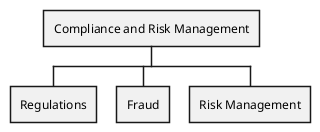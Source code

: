 @startwbs
* Compliance and Risk Management
** Regulations
** Fraud
** Risk Management

@endwbs

' (generated by Overarch with template views/structure-view.puml.cmb)
